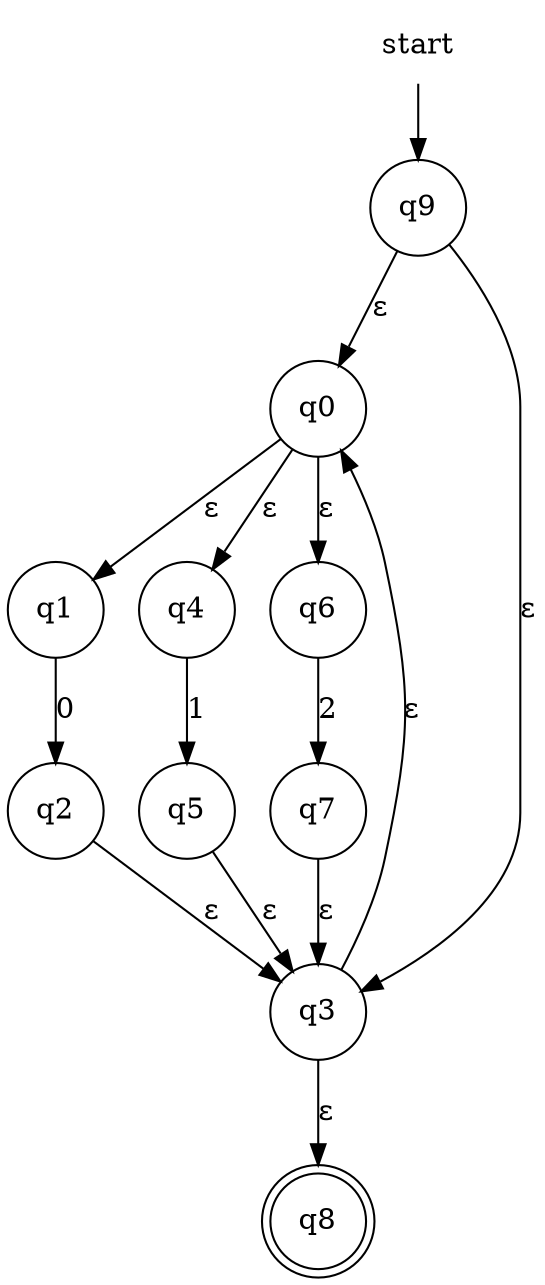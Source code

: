 digraph automaton {
    node [shape=none]; start;
    node [shape=doublecircle]; "q8";
    node [shape=circle];
    start -> "q9";
    "q0" -> "q1" [label="&epsilon;"];
    "q0" -> "q4" [label="&epsilon;"];
    "q0" -> "q6" [label="&epsilon;"];
    "q1" -> "q2" [label="0"];
    "q2" -> "q3" [label="&epsilon;"];
    "q3" -> "q0" [label="&epsilon;"];
    "q3" -> "q8" [label="&epsilon;"];
    "q4" -> "q5" [label="1"];
    "q5" -> "q3" [label="&epsilon;"];
    "q6" -> "q7" [label="2"];
    "q7" -> "q3" [label="&epsilon;"];
    "q9" -> "q0" [label="&epsilon;"];
    "q9" -> "q3" [label="&epsilon;"];
}
